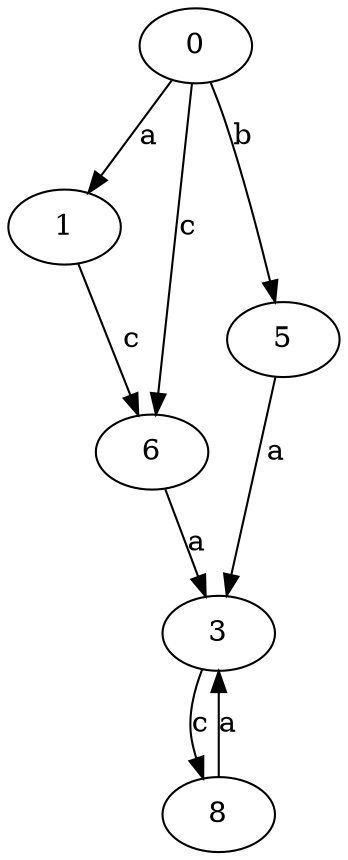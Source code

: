 strict digraph  {
1;
3;
5;
6;
0;
8;
1 -> 6  [label=c];
3 -> 8  [label=c];
5 -> 3  [label=a];
6 -> 3  [label=a];
0 -> 1  [label=a];
0 -> 5  [label=b];
0 -> 6  [label=c];
8 -> 3  [label=a];
}
